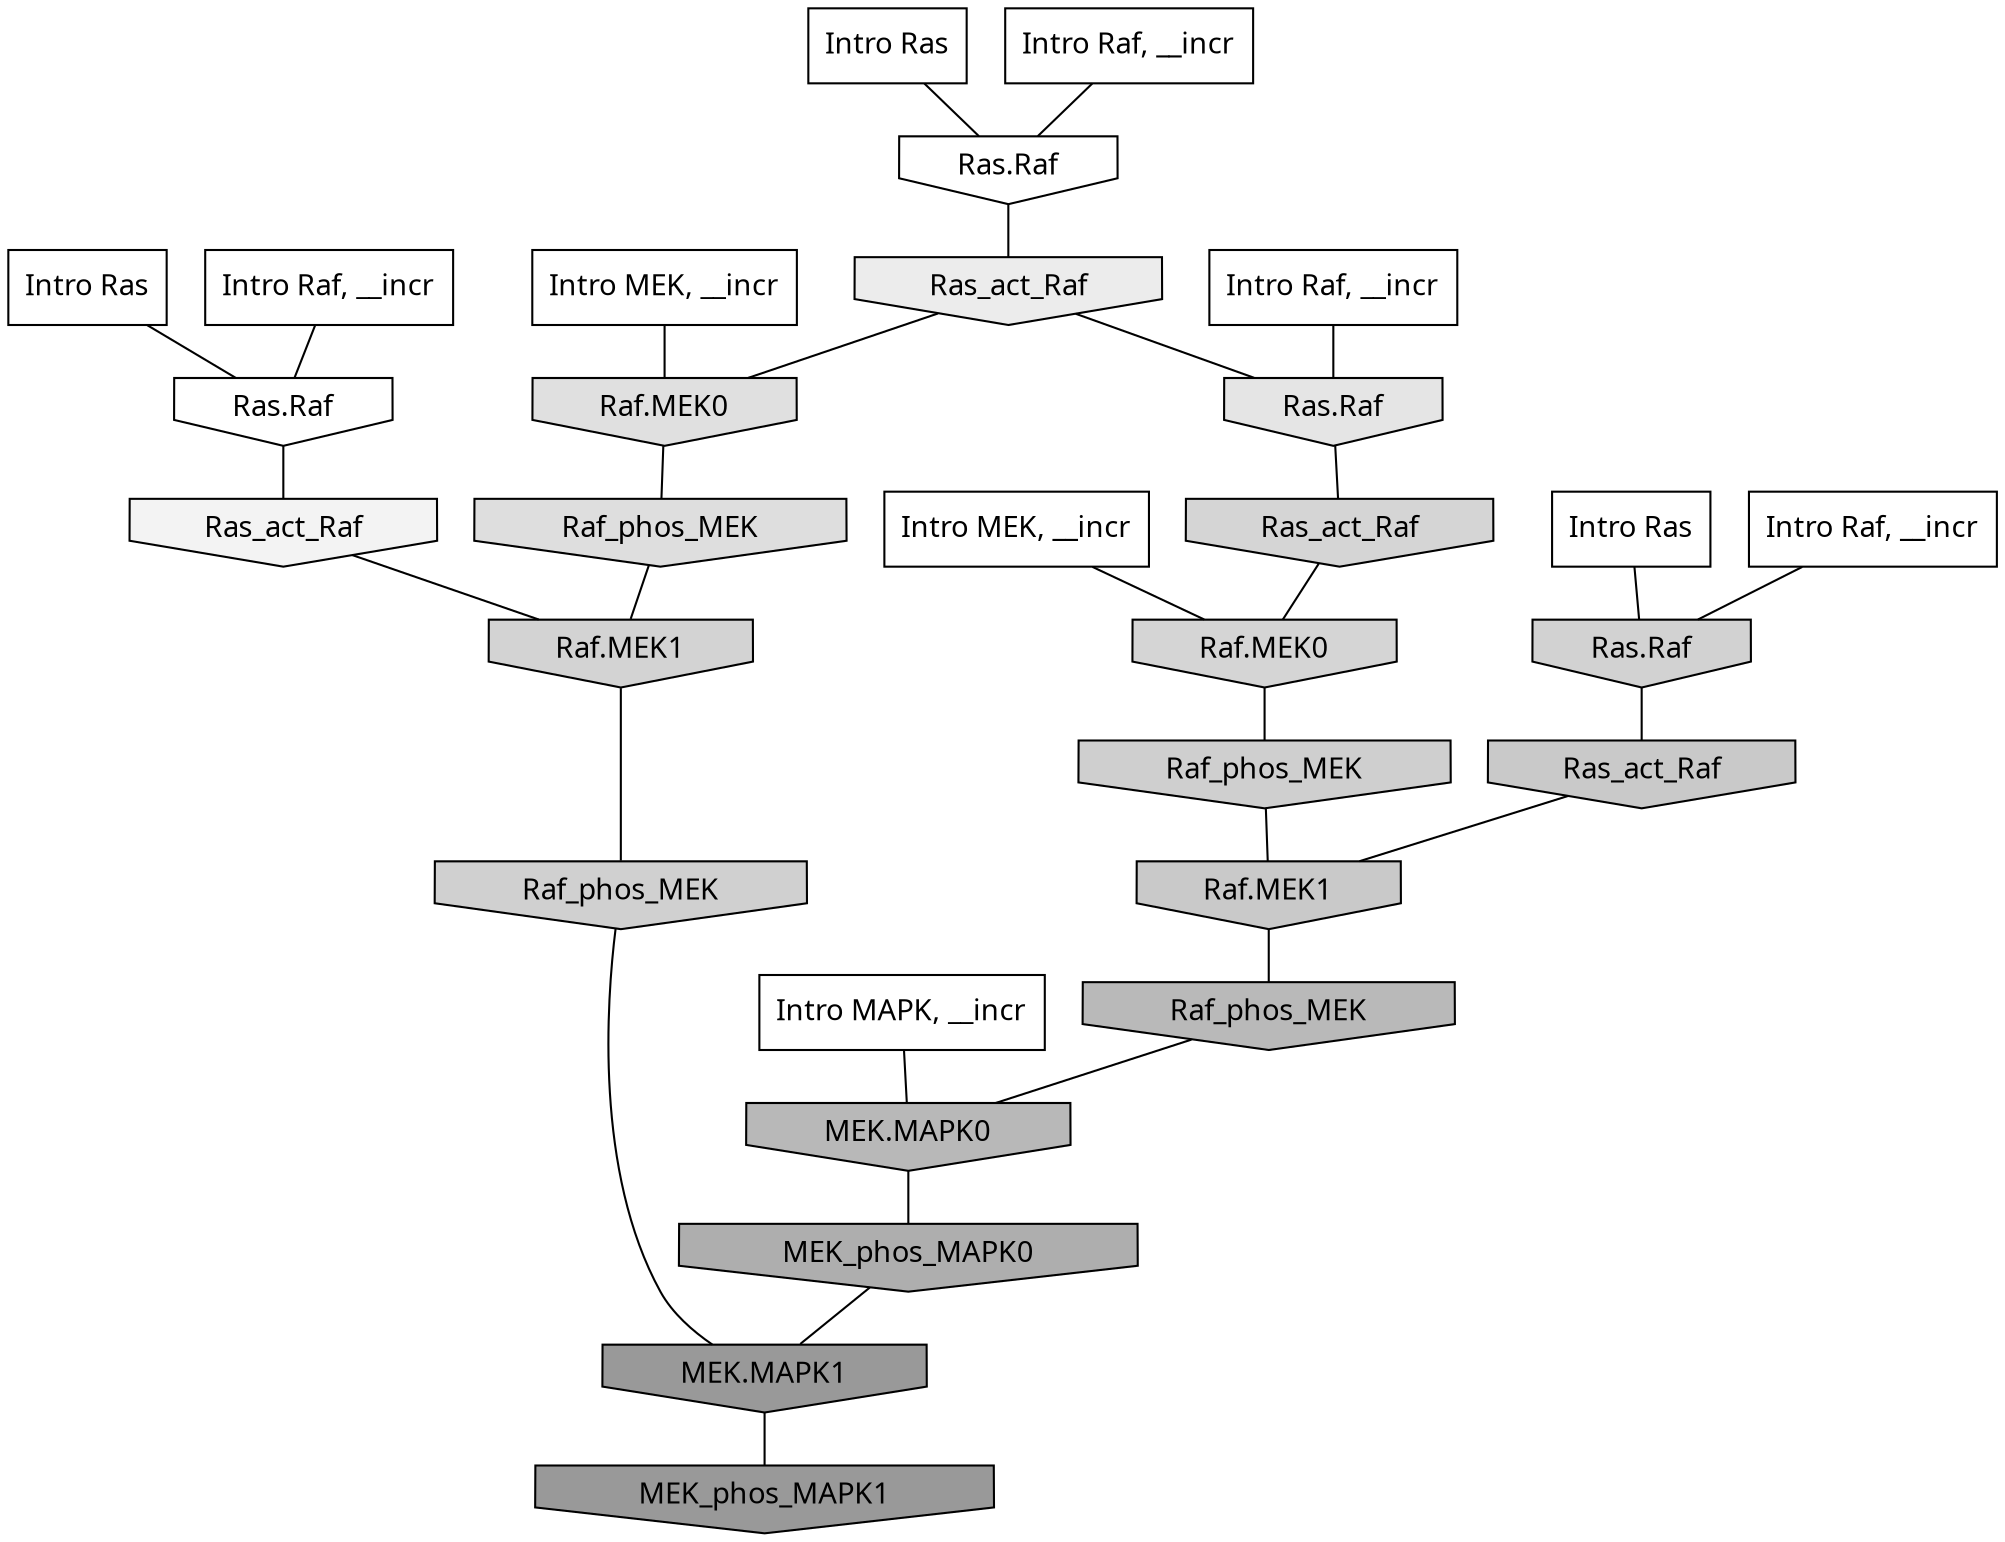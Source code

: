 digraph G{
  rankdir="TB";
  ranksep=0.30;
  node [fontname="CMU Serif"];
  edge [fontname="CMU Serif"];
  
  13 [label="Intro Ras", shape=rectangle, style=filled, fillcolor="0.000 0.000 1.000"]
  
  14 [label="Intro Ras", shape=rectangle, style=filled, fillcolor="0.000 0.000 1.000"]
  
  69 [label="Intro Ras", shape=rectangle, style=filled, fillcolor="0.000 0.000 1.000"]
  
  181 [label="Intro Raf, __incr", shape=rectangle, style=filled, fillcolor="0.000 0.000 1.000"]
  
  383 [label="Intro Raf, __incr", shape=rectangle, style=filled, fillcolor="0.000 0.000 1.000"]
  
  616 [label="Intro Raf, __incr", shape=rectangle, style=filled, fillcolor="0.000 0.000 1.000"]
  
  777 [label="Intro Raf, __incr", shape=rectangle, style=filled, fillcolor="0.000 0.000 1.000"]
  
  1495 [label="Intro MEK, __incr", shape=rectangle, style=filled, fillcolor="0.000 0.000 1.000"]
  
  1624 [label="Intro MEK, __incr", shape=rectangle, style=filled, fillcolor="0.000 0.000 1.000"]
  
  2522 [label="Intro MAPK, __incr", shape=rectangle, style=filled, fillcolor="0.000 0.000 1.000"]
  
  3220 [label="Ras.Raf", shape=invhouse, style=filled, fillcolor="0.000 0.000 1.000"]
  
  3276 [label="Ras.Raf", shape=invhouse, style=filled, fillcolor="0.000 0.000 1.000"]
  
  3641 [label="Ras_act_Raf", shape=invhouse, style=filled, fillcolor="0.000 0.000 0.951"]
  
  4025 [label="Ras_act_Raf", shape=invhouse, style=filled, fillcolor="0.000 0.000 0.922"]
  
  4340 [label="Ras.Raf", shape=invhouse, style=filled, fillcolor="0.000 0.000 0.898"]
  
  4648 [label="Raf.MEK0", shape=invhouse, style=filled, fillcolor="0.000 0.000 0.878"]
  
  4778 [label="Raf_phos_MEK", shape=invhouse, style=filled, fillcolor="0.000 0.000 0.871"]
  
  5377 [label="Ras_act_Raf", shape=invhouse, style=filled, fillcolor="0.000 0.000 0.835"]
  
  5380 [label="Raf.MEK0", shape=invhouse, style=filled, fillcolor="0.000 0.000 0.835"]
  
  5521 [label="Raf.MEK1", shape=invhouse, style=filled, fillcolor="0.000 0.000 0.825"]
  
  5559 [label="Ras.Raf", shape=invhouse, style=filled, fillcolor="0.000 0.000 0.822"]
  
  5673 [label="Raf_phos_MEK", shape=invhouse, style=filled, fillcolor="0.000 0.000 0.816"]
  
  5826 [label="Raf_phos_MEK", shape=invhouse, style=filled, fillcolor="0.000 0.000 0.809"]
  
  6223 [label="Ras_act_Raf", shape=invhouse, style=filled, fillcolor="0.000 0.000 0.787"]
  
  6225 [label="Raf.MEK1", shape=invhouse, style=filled, fillcolor="0.000 0.000 0.787"]
  
  8007 [label="Raf_phos_MEK", shape=invhouse, style=filled, fillcolor="0.000 0.000 0.723"]
  
  8150 [label="MEK.MAPK0", shape=invhouse, style=filled, fillcolor="0.000 0.000 0.720"]
  
  9434 [label="MEK_phos_MAPK0", shape=invhouse, style=filled, fillcolor="0.000 0.000 0.682"]
  
  13745 [label="MEK.MAPK1", shape=invhouse, style=filled, fillcolor="0.000 0.000 0.601"]
  
  13806 [label="MEK_phos_MAPK1", shape=invhouse, style=filled, fillcolor="0.000 0.000 0.600"]
  
  
  13745 -> 13806 [dir=none, color="0.000 0.000 0.000"] 
  9434 -> 13745 [dir=none, color="0.000 0.000 0.000"] 
  8150 -> 9434 [dir=none, color="0.000 0.000 0.000"] 
  8007 -> 8150 [dir=none, color="0.000 0.000 0.000"] 
  6225 -> 8007 [dir=none, color="0.000 0.000 0.000"] 
  6223 -> 6225 [dir=none, color="0.000 0.000 0.000"] 
  5826 -> 6225 [dir=none, color="0.000 0.000 0.000"] 
  5673 -> 13745 [dir=none, color="0.000 0.000 0.000"] 
  5559 -> 6223 [dir=none, color="0.000 0.000 0.000"] 
  5521 -> 5673 [dir=none, color="0.000 0.000 0.000"] 
  5380 -> 5826 [dir=none, color="0.000 0.000 0.000"] 
  5377 -> 5380 [dir=none, color="0.000 0.000 0.000"] 
  4778 -> 5521 [dir=none, color="0.000 0.000 0.000"] 
  4648 -> 4778 [dir=none, color="0.000 0.000 0.000"] 
  4340 -> 5377 [dir=none, color="0.000 0.000 0.000"] 
  4025 -> 4340 [dir=none, color="0.000 0.000 0.000"] 
  4025 -> 4648 [dir=none, color="0.000 0.000 0.000"] 
  3641 -> 5521 [dir=none, color="0.000 0.000 0.000"] 
  3276 -> 3641 [dir=none, color="0.000 0.000 0.000"] 
  3220 -> 4025 [dir=none, color="0.000 0.000 0.000"] 
  2522 -> 8150 [dir=none, color="0.000 0.000 0.000"] 
  1624 -> 5380 [dir=none, color="0.000 0.000 0.000"] 
  1495 -> 4648 [dir=none, color="0.000 0.000 0.000"] 
  777 -> 3276 [dir=none, color="0.000 0.000 0.000"] 
  616 -> 5559 [dir=none, color="0.000 0.000 0.000"] 
  383 -> 3220 [dir=none, color="0.000 0.000 0.000"] 
  181 -> 4340 [dir=none, color="0.000 0.000 0.000"] 
  69 -> 3276 [dir=none, color="0.000 0.000 0.000"] 
  14 -> 3220 [dir=none, color="0.000 0.000 0.000"] 
  13 -> 5559 [dir=none, color="0.000 0.000 0.000"] 
  
  }
